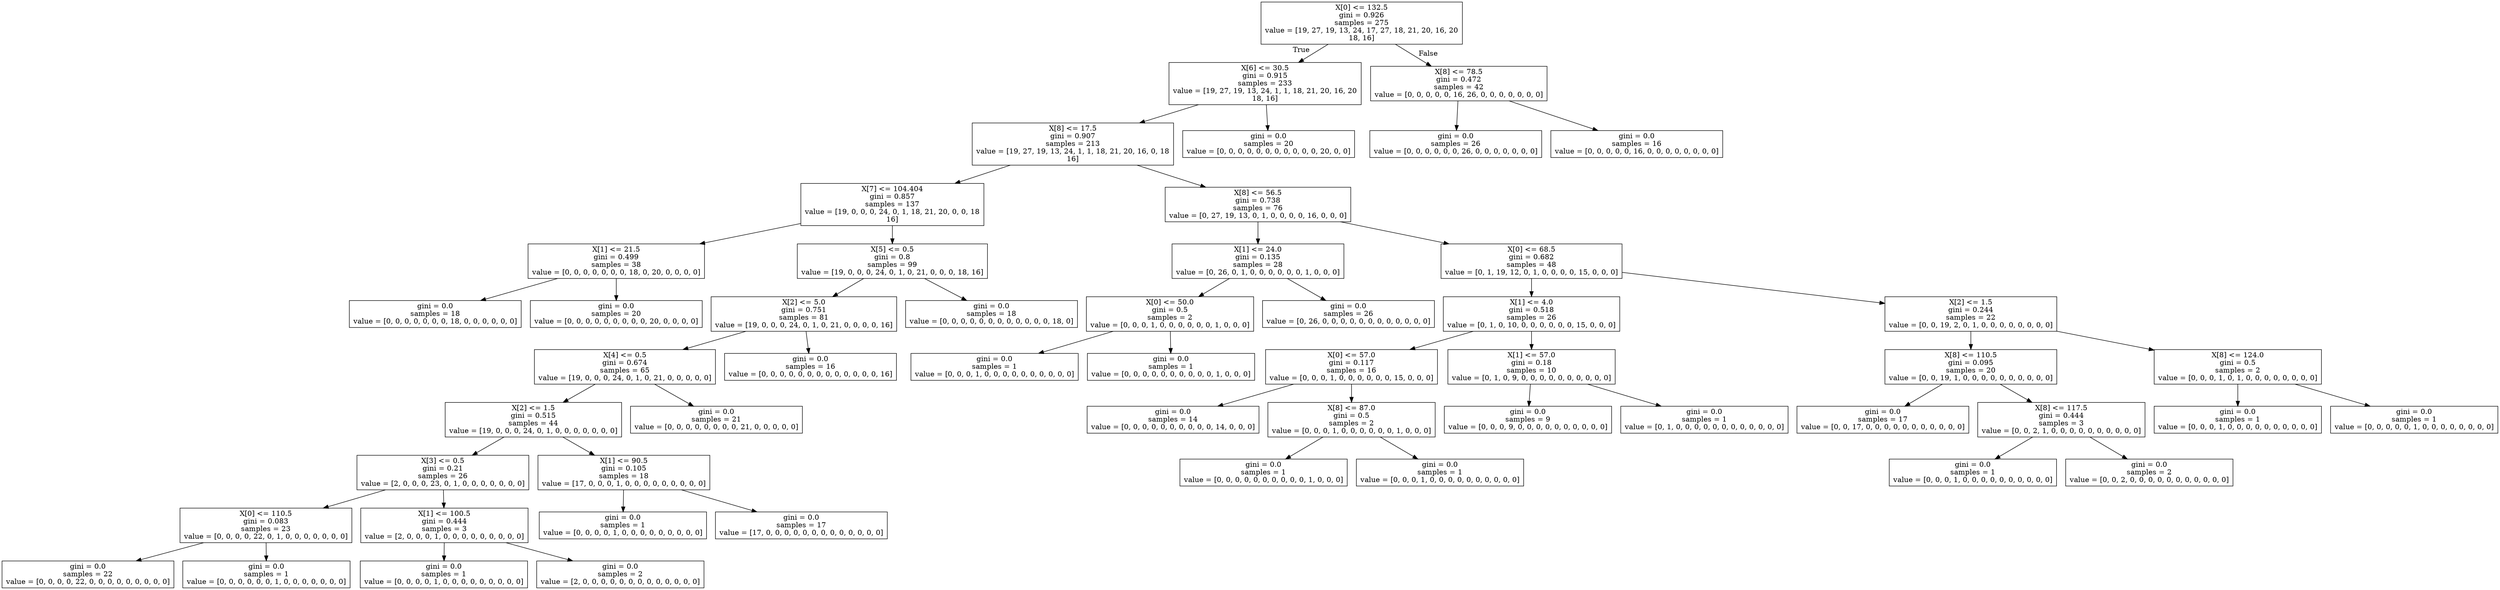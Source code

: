 digraph Tree {
node [shape=box] ;
0 [label="X[0] <= 132.5\ngini = 0.926\nsamples = 275\nvalue = [19, 27, 19, 13, 24, 17, 27, 18, 21, 20, 16, 20\n18, 16]"] ;
1 [label="X[6] <= 30.5\ngini = 0.915\nsamples = 233\nvalue = [19, 27, 19, 13, 24, 1, 1, 18, 21, 20, 16, 20\n18, 16]"] ;
0 -> 1 [labeldistance=2.5, labelangle=45, headlabel="True"] ;
2 [label="X[8] <= 17.5\ngini = 0.907\nsamples = 213\nvalue = [19, 27, 19, 13, 24, 1, 1, 18, 21, 20, 16, 0, 18\n16]"] ;
1 -> 2 ;
3 [label="X[7] <= 104.404\ngini = 0.857\nsamples = 137\nvalue = [19, 0, 0, 0, 24, 0, 1, 18, 21, 20, 0, 0, 18\n16]"] ;
2 -> 3 ;
4 [label="X[1] <= 21.5\ngini = 0.499\nsamples = 38\nvalue = [0, 0, 0, 0, 0, 0, 0, 18, 0, 20, 0, 0, 0, 0]"] ;
3 -> 4 ;
5 [label="gini = 0.0\nsamples = 18\nvalue = [0, 0, 0, 0, 0, 0, 0, 18, 0, 0, 0, 0, 0, 0]"] ;
4 -> 5 ;
6 [label="gini = 0.0\nsamples = 20\nvalue = [0, 0, 0, 0, 0, 0, 0, 0, 0, 20, 0, 0, 0, 0]"] ;
4 -> 6 ;
7 [label="X[5] <= 0.5\ngini = 0.8\nsamples = 99\nvalue = [19, 0, 0, 0, 24, 0, 1, 0, 21, 0, 0, 0, 18, 16]"] ;
3 -> 7 ;
8 [label="X[2] <= 5.0\ngini = 0.751\nsamples = 81\nvalue = [19, 0, 0, 0, 24, 0, 1, 0, 21, 0, 0, 0, 0, 16]"] ;
7 -> 8 ;
9 [label="X[4] <= 0.5\ngini = 0.674\nsamples = 65\nvalue = [19, 0, 0, 0, 24, 0, 1, 0, 21, 0, 0, 0, 0, 0]"] ;
8 -> 9 ;
10 [label="X[2] <= 1.5\ngini = 0.515\nsamples = 44\nvalue = [19, 0, 0, 0, 24, 0, 1, 0, 0, 0, 0, 0, 0, 0]"] ;
9 -> 10 ;
11 [label="X[3] <= 0.5\ngini = 0.21\nsamples = 26\nvalue = [2, 0, 0, 0, 23, 0, 1, 0, 0, 0, 0, 0, 0, 0]"] ;
10 -> 11 ;
12 [label="X[0] <= 110.5\ngini = 0.083\nsamples = 23\nvalue = [0, 0, 0, 0, 22, 0, 1, 0, 0, 0, 0, 0, 0, 0]"] ;
11 -> 12 ;
13 [label="gini = 0.0\nsamples = 22\nvalue = [0, 0, 0, 0, 22, 0, 0, 0, 0, 0, 0, 0, 0, 0]"] ;
12 -> 13 ;
14 [label="gini = 0.0\nsamples = 1\nvalue = [0, 0, 0, 0, 0, 0, 1, 0, 0, 0, 0, 0, 0, 0]"] ;
12 -> 14 ;
15 [label="X[1] <= 100.5\ngini = 0.444\nsamples = 3\nvalue = [2, 0, 0, 0, 1, 0, 0, 0, 0, 0, 0, 0, 0, 0]"] ;
11 -> 15 ;
16 [label="gini = 0.0\nsamples = 1\nvalue = [0, 0, 0, 0, 1, 0, 0, 0, 0, 0, 0, 0, 0, 0]"] ;
15 -> 16 ;
17 [label="gini = 0.0\nsamples = 2\nvalue = [2, 0, 0, 0, 0, 0, 0, 0, 0, 0, 0, 0, 0, 0]"] ;
15 -> 17 ;
18 [label="X[1] <= 90.5\ngini = 0.105\nsamples = 18\nvalue = [17, 0, 0, 0, 1, 0, 0, 0, 0, 0, 0, 0, 0, 0]"] ;
10 -> 18 ;
19 [label="gini = 0.0\nsamples = 1\nvalue = [0, 0, 0, 0, 1, 0, 0, 0, 0, 0, 0, 0, 0, 0]"] ;
18 -> 19 ;
20 [label="gini = 0.0\nsamples = 17\nvalue = [17, 0, 0, 0, 0, 0, 0, 0, 0, 0, 0, 0, 0, 0]"] ;
18 -> 20 ;
21 [label="gini = 0.0\nsamples = 21\nvalue = [0, 0, 0, 0, 0, 0, 0, 0, 21, 0, 0, 0, 0, 0]"] ;
9 -> 21 ;
22 [label="gini = 0.0\nsamples = 16\nvalue = [0, 0, 0, 0, 0, 0, 0, 0, 0, 0, 0, 0, 0, 16]"] ;
8 -> 22 ;
23 [label="gini = 0.0\nsamples = 18\nvalue = [0, 0, 0, 0, 0, 0, 0, 0, 0, 0, 0, 0, 18, 0]"] ;
7 -> 23 ;
24 [label="X[8] <= 56.5\ngini = 0.738\nsamples = 76\nvalue = [0, 27, 19, 13, 0, 1, 0, 0, 0, 0, 16, 0, 0, 0]"] ;
2 -> 24 ;
25 [label="X[1] <= 24.0\ngini = 0.135\nsamples = 28\nvalue = [0, 26, 0, 1, 0, 0, 0, 0, 0, 0, 1, 0, 0, 0]"] ;
24 -> 25 ;
26 [label="X[0] <= 50.0\ngini = 0.5\nsamples = 2\nvalue = [0, 0, 0, 1, 0, 0, 0, 0, 0, 0, 1, 0, 0, 0]"] ;
25 -> 26 ;
27 [label="gini = 0.0\nsamples = 1\nvalue = [0, 0, 0, 1, 0, 0, 0, 0, 0, 0, 0, 0, 0, 0]"] ;
26 -> 27 ;
28 [label="gini = 0.0\nsamples = 1\nvalue = [0, 0, 0, 0, 0, 0, 0, 0, 0, 0, 1, 0, 0, 0]"] ;
26 -> 28 ;
29 [label="gini = 0.0\nsamples = 26\nvalue = [0, 26, 0, 0, 0, 0, 0, 0, 0, 0, 0, 0, 0, 0]"] ;
25 -> 29 ;
30 [label="X[0] <= 68.5\ngini = 0.682\nsamples = 48\nvalue = [0, 1, 19, 12, 0, 1, 0, 0, 0, 0, 15, 0, 0, 0]"] ;
24 -> 30 ;
31 [label="X[1] <= 4.0\ngini = 0.518\nsamples = 26\nvalue = [0, 1, 0, 10, 0, 0, 0, 0, 0, 0, 15, 0, 0, 0]"] ;
30 -> 31 ;
32 [label="X[0] <= 57.0\ngini = 0.117\nsamples = 16\nvalue = [0, 0, 0, 1, 0, 0, 0, 0, 0, 0, 15, 0, 0, 0]"] ;
31 -> 32 ;
33 [label="gini = 0.0\nsamples = 14\nvalue = [0, 0, 0, 0, 0, 0, 0, 0, 0, 0, 14, 0, 0, 0]"] ;
32 -> 33 ;
34 [label="X[8] <= 87.0\ngini = 0.5\nsamples = 2\nvalue = [0, 0, 0, 1, 0, 0, 0, 0, 0, 0, 1, 0, 0, 0]"] ;
32 -> 34 ;
35 [label="gini = 0.0\nsamples = 1\nvalue = [0, 0, 0, 0, 0, 0, 0, 0, 0, 0, 1, 0, 0, 0]"] ;
34 -> 35 ;
36 [label="gini = 0.0\nsamples = 1\nvalue = [0, 0, 0, 1, 0, 0, 0, 0, 0, 0, 0, 0, 0, 0]"] ;
34 -> 36 ;
37 [label="X[1] <= 57.0\ngini = 0.18\nsamples = 10\nvalue = [0, 1, 0, 9, 0, 0, 0, 0, 0, 0, 0, 0, 0, 0]"] ;
31 -> 37 ;
38 [label="gini = 0.0\nsamples = 9\nvalue = [0, 0, 0, 9, 0, 0, 0, 0, 0, 0, 0, 0, 0, 0]"] ;
37 -> 38 ;
39 [label="gini = 0.0\nsamples = 1\nvalue = [0, 1, 0, 0, 0, 0, 0, 0, 0, 0, 0, 0, 0, 0]"] ;
37 -> 39 ;
40 [label="X[2] <= 1.5\ngini = 0.244\nsamples = 22\nvalue = [0, 0, 19, 2, 0, 1, 0, 0, 0, 0, 0, 0, 0, 0]"] ;
30 -> 40 ;
41 [label="X[8] <= 110.5\ngini = 0.095\nsamples = 20\nvalue = [0, 0, 19, 1, 0, 0, 0, 0, 0, 0, 0, 0, 0, 0]"] ;
40 -> 41 ;
42 [label="gini = 0.0\nsamples = 17\nvalue = [0, 0, 17, 0, 0, 0, 0, 0, 0, 0, 0, 0, 0, 0]"] ;
41 -> 42 ;
43 [label="X[8] <= 117.5\ngini = 0.444\nsamples = 3\nvalue = [0, 0, 2, 1, 0, 0, 0, 0, 0, 0, 0, 0, 0, 0]"] ;
41 -> 43 ;
44 [label="gini = 0.0\nsamples = 1\nvalue = [0, 0, 0, 1, 0, 0, 0, 0, 0, 0, 0, 0, 0, 0]"] ;
43 -> 44 ;
45 [label="gini = 0.0\nsamples = 2\nvalue = [0, 0, 2, 0, 0, 0, 0, 0, 0, 0, 0, 0, 0, 0]"] ;
43 -> 45 ;
46 [label="X[8] <= 124.0\ngini = 0.5\nsamples = 2\nvalue = [0, 0, 0, 1, 0, 1, 0, 0, 0, 0, 0, 0, 0, 0]"] ;
40 -> 46 ;
47 [label="gini = 0.0\nsamples = 1\nvalue = [0, 0, 0, 1, 0, 0, 0, 0, 0, 0, 0, 0, 0, 0]"] ;
46 -> 47 ;
48 [label="gini = 0.0\nsamples = 1\nvalue = [0, 0, 0, 0, 0, 1, 0, 0, 0, 0, 0, 0, 0, 0]"] ;
46 -> 48 ;
49 [label="gini = 0.0\nsamples = 20\nvalue = [0, 0, 0, 0, 0, 0, 0, 0, 0, 0, 0, 20, 0, 0]"] ;
1 -> 49 ;
50 [label="X[8] <= 78.5\ngini = 0.472\nsamples = 42\nvalue = [0, 0, 0, 0, 0, 16, 26, 0, 0, 0, 0, 0, 0, 0]"] ;
0 -> 50 [labeldistance=2.5, labelangle=-45, headlabel="False"] ;
51 [label="gini = 0.0\nsamples = 26\nvalue = [0, 0, 0, 0, 0, 0, 26, 0, 0, 0, 0, 0, 0, 0]"] ;
50 -> 51 ;
52 [label="gini = 0.0\nsamples = 16\nvalue = [0, 0, 0, 0, 0, 16, 0, 0, 0, 0, 0, 0, 0, 0]"] ;
50 -> 52 ;
}